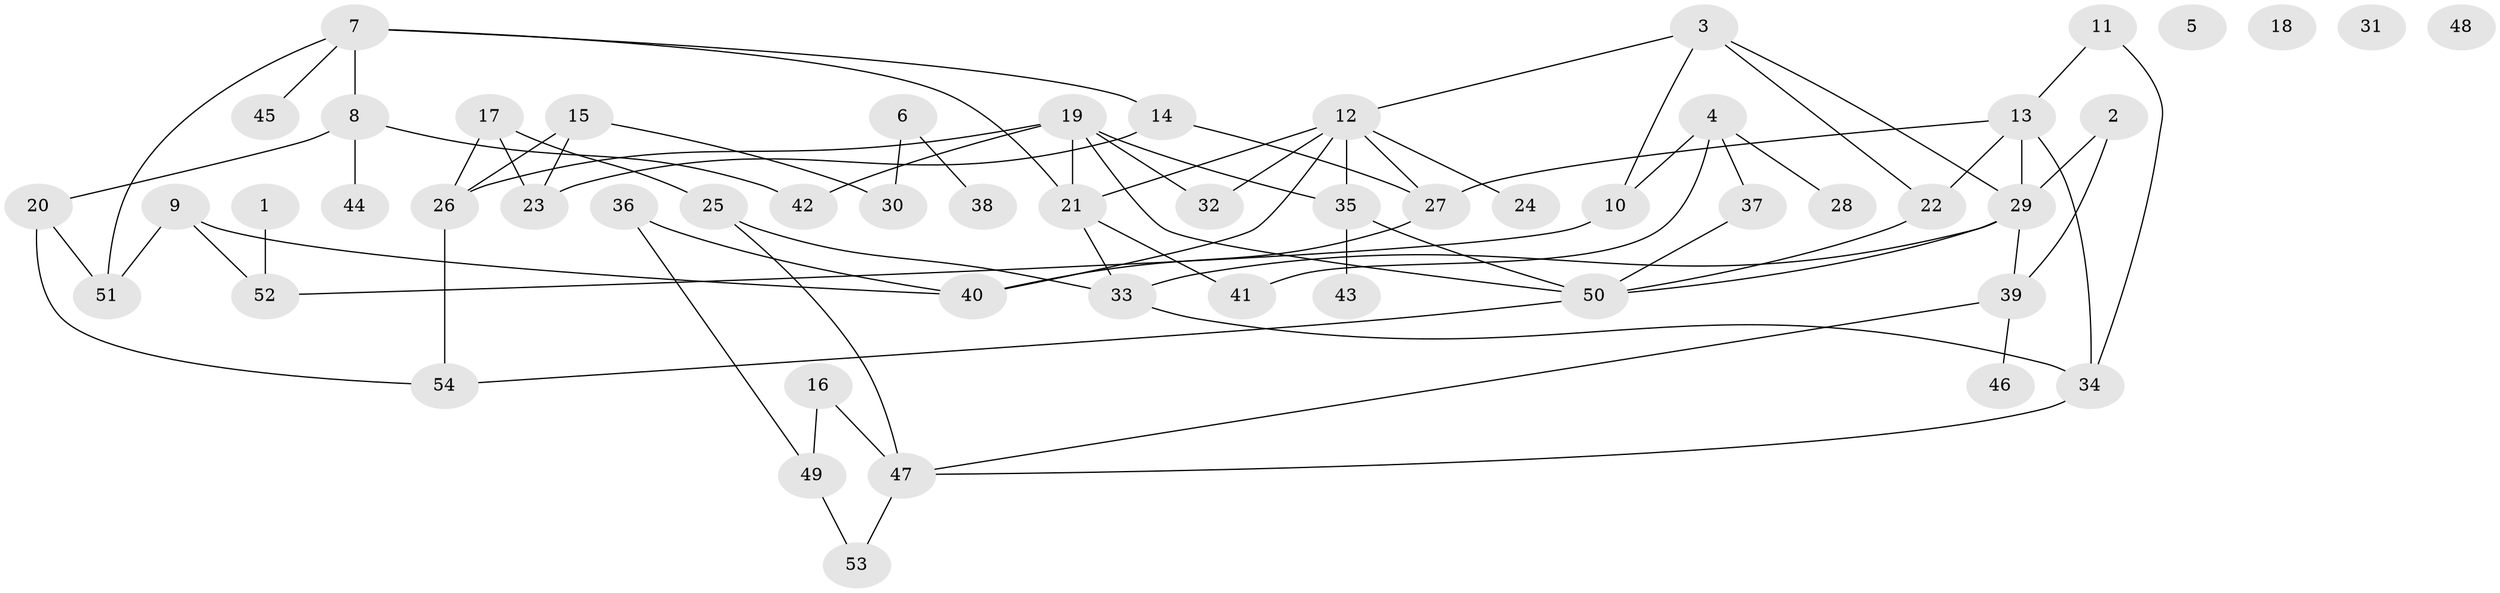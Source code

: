 // coarse degree distribution, {1: 0.22857142857142856, 5: 0.17142857142857143, 4: 0.17142857142857143, 0: 0.11428571428571428, 8: 0.02857142857142857, 3: 0.11428571428571428, 6: 0.08571428571428572, 2: 0.08571428571428572}
// Generated by graph-tools (version 1.1) at 2025/41/03/06/25 10:41:22]
// undirected, 54 vertices, 77 edges
graph export_dot {
graph [start="1"]
  node [color=gray90,style=filled];
  1;
  2;
  3;
  4;
  5;
  6;
  7;
  8;
  9;
  10;
  11;
  12;
  13;
  14;
  15;
  16;
  17;
  18;
  19;
  20;
  21;
  22;
  23;
  24;
  25;
  26;
  27;
  28;
  29;
  30;
  31;
  32;
  33;
  34;
  35;
  36;
  37;
  38;
  39;
  40;
  41;
  42;
  43;
  44;
  45;
  46;
  47;
  48;
  49;
  50;
  51;
  52;
  53;
  54;
  1 -- 52;
  2 -- 29;
  2 -- 39;
  3 -- 10;
  3 -- 12;
  3 -- 22;
  3 -- 29;
  4 -- 10;
  4 -- 28;
  4 -- 37;
  4 -- 41;
  6 -- 30;
  6 -- 38;
  7 -- 8;
  7 -- 14;
  7 -- 21;
  7 -- 45;
  7 -- 51;
  8 -- 20;
  8 -- 42;
  8 -- 44;
  9 -- 40;
  9 -- 51;
  9 -- 52;
  10 -- 52;
  11 -- 13;
  11 -- 34;
  12 -- 21;
  12 -- 24;
  12 -- 27;
  12 -- 32;
  12 -- 35;
  12 -- 40;
  13 -- 22;
  13 -- 27;
  13 -- 29;
  13 -- 34;
  14 -- 23;
  14 -- 27;
  15 -- 23;
  15 -- 26;
  15 -- 30;
  16 -- 47;
  16 -- 49;
  17 -- 23;
  17 -- 25;
  17 -- 26;
  19 -- 21;
  19 -- 26;
  19 -- 32;
  19 -- 35;
  19 -- 42;
  19 -- 50;
  20 -- 51;
  20 -- 54;
  21 -- 33;
  21 -- 41;
  22 -- 50;
  25 -- 33;
  25 -- 47;
  26 -- 54;
  27 -- 40;
  29 -- 33;
  29 -- 39;
  29 -- 50;
  33 -- 34;
  34 -- 47;
  35 -- 43;
  35 -- 50;
  36 -- 40;
  36 -- 49;
  37 -- 50;
  39 -- 46;
  39 -- 47;
  47 -- 53;
  49 -- 53;
  50 -- 54;
}

